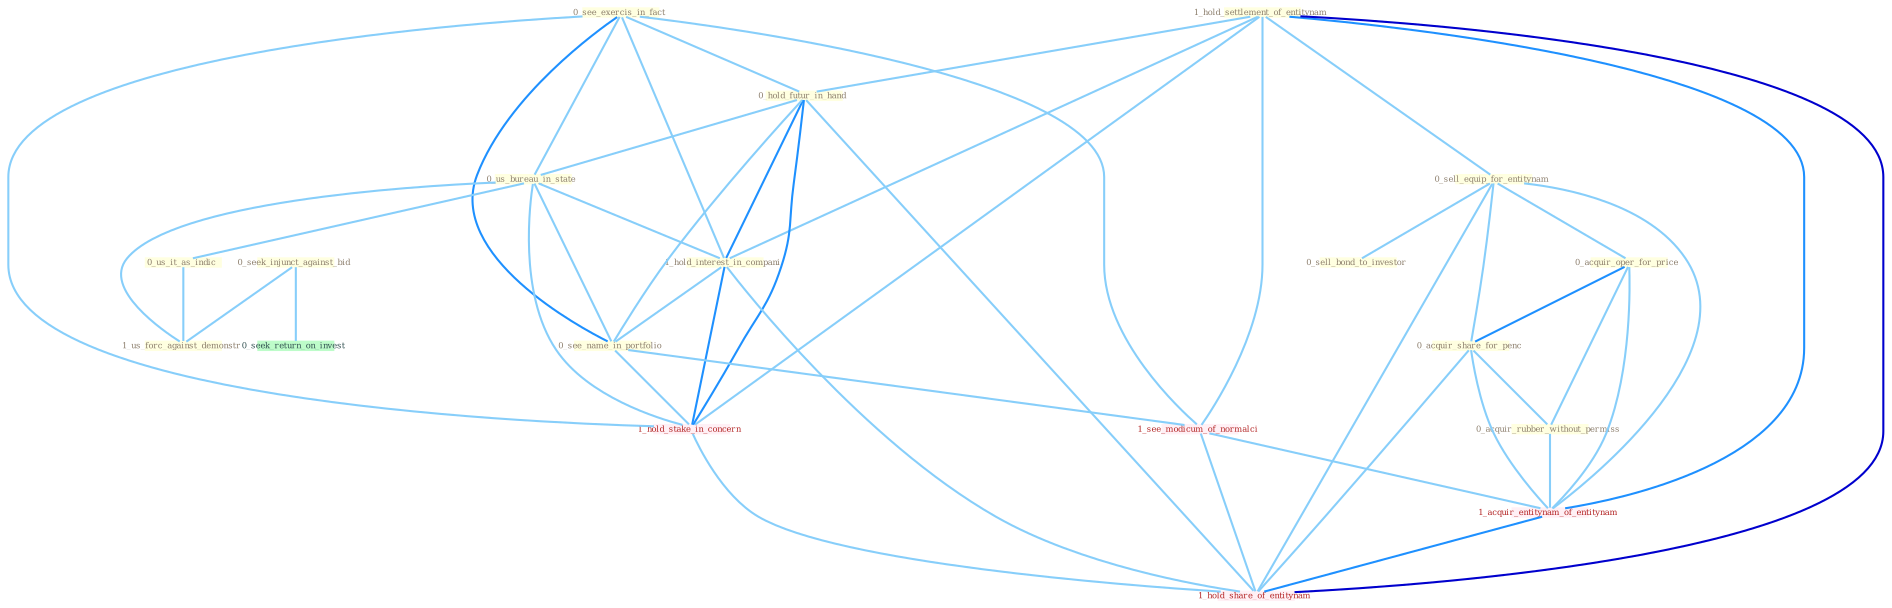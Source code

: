 Graph G{ 
    node
    [shape=polygon,style=filled,width=.5,height=.06,color="#BDFCC9",fixedsize=true,fontsize=4,
    fontcolor="#2f4f4f"];
    {node
    [color="#ffffe0", fontcolor="#8b7d6b"] "0_see_exercis_in_fact " "1_hold_settlement_of_entitynam " "0_sell_equip_for_entitynam " "0_acquir_oper_for_price " "0_hold_futur_in_hand " "0_us_bureau_in_state " "0_seek_injunct_against_bid " "0_sell_bond_to_investor " "0_acquir_share_for_penc " "1_hold_interest_in_compani " "0_see_name_in_portfolio " "0_us_it_as_indic " "1_us_forc_against_demonstr " "0_acquir_rubber_without_permiss "}
{node [color="#fff0f5", fontcolor="#b22222"] "1_hold_stake_in_concern " "1_see_modicum_of_normalci " "1_acquir_entitynam_of_entitynam " "1_hold_share_of_entitynam "}
edge [color="#B0E2FF"];

	"0_see_exercis_in_fact " -- "0_hold_futur_in_hand " [w="1", color="#87cefa" ];
	"0_see_exercis_in_fact " -- "0_us_bureau_in_state " [w="1", color="#87cefa" ];
	"0_see_exercis_in_fact " -- "1_hold_interest_in_compani " [w="1", color="#87cefa" ];
	"0_see_exercis_in_fact " -- "0_see_name_in_portfolio " [w="2", color="#1e90ff" , len=0.8];
	"0_see_exercis_in_fact " -- "1_hold_stake_in_concern " [w="1", color="#87cefa" ];
	"0_see_exercis_in_fact " -- "1_see_modicum_of_normalci " [w="1", color="#87cefa" ];
	"1_hold_settlement_of_entitynam " -- "0_sell_equip_for_entitynam " [w="1", color="#87cefa" ];
	"1_hold_settlement_of_entitynam " -- "0_hold_futur_in_hand " [w="1", color="#87cefa" ];
	"1_hold_settlement_of_entitynam " -- "1_hold_interest_in_compani " [w="1", color="#87cefa" ];
	"1_hold_settlement_of_entitynam " -- "1_hold_stake_in_concern " [w="1", color="#87cefa" ];
	"1_hold_settlement_of_entitynam " -- "1_see_modicum_of_normalci " [w="1", color="#87cefa" ];
	"1_hold_settlement_of_entitynam " -- "1_acquir_entitynam_of_entitynam " [w="2", color="#1e90ff" , len=0.8];
	"1_hold_settlement_of_entitynam " -- "1_hold_share_of_entitynam " [w="3", color="#0000cd" , len=0.6];
	"0_sell_equip_for_entitynam " -- "0_acquir_oper_for_price " [w="1", color="#87cefa" ];
	"0_sell_equip_for_entitynam " -- "0_sell_bond_to_investor " [w="1", color="#87cefa" ];
	"0_sell_equip_for_entitynam " -- "0_acquir_share_for_penc " [w="1", color="#87cefa" ];
	"0_sell_equip_for_entitynam " -- "1_acquir_entitynam_of_entitynam " [w="1", color="#87cefa" ];
	"0_sell_equip_for_entitynam " -- "1_hold_share_of_entitynam " [w="1", color="#87cefa" ];
	"0_acquir_oper_for_price " -- "0_acquir_share_for_penc " [w="2", color="#1e90ff" , len=0.8];
	"0_acquir_oper_for_price " -- "0_acquir_rubber_without_permiss " [w="1", color="#87cefa" ];
	"0_acquir_oper_for_price " -- "1_acquir_entitynam_of_entitynam " [w="1", color="#87cefa" ];
	"0_hold_futur_in_hand " -- "0_us_bureau_in_state " [w="1", color="#87cefa" ];
	"0_hold_futur_in_hand " -- "1_hold_interest_in_compani " [w="2", color="#1e90ff" , len=0.8];
	"0_hold_futur_in_hand " -- "0_see_name_in_portfolio " [w="1", color="#87cefa" ];
	"0_hold_futur_in_hand " -- "1_hold_stake_in_concern " [w="2", color="#1e90ff" , len=0.8];
	"0_hold_futur_in_hand " -- "1_hold_share_of_entitynam " [w="1", color="#87cefa" ];
	"0_us_bureau_in_state " -- "1_hold_interest_in_compani " [w="1", color="#87cefa" ];
	"0_us_bureau_in_state " -- "0_see_name_in_portfolio " [w="1", color="#87cefa" ];
	"0_us_bureau_in_state " -- "0_us_it_as_indic " [w="1", color="#87cefa" ];
	"0_us_bureau_in_state " -- "1_us_forc_against_demonstr " [w="1", color="#87cefa" ];
	"0_us_bureau_in_state " -- "1_hold_stake_in_concern " [w="1", color="#87cefa" ];
	"0_seek_injunct_against_bid " -- "1_us_forc_against_demonstr " [w="1", color="#87cefa" ];
	"0_seek_injunct_against_bid " -- "0_seek_return_on_invest " [w="1", color="#87cefa" ];
	"0_acquir_share_for_penc " -- "0_acquir_rubber_without_permiss " [w="1", color="#87cefa" ];
	"0_acquir_share_for_penc " -- "1_acquir_entitynam_of_entitynam " [w="1", color="#87cefa" ];
	"0_acquir_share_for_penc " -- "1_hold_share_of_entitynam " [w="1", color="#87cefa" ];
	"1_hold_interest_in_compani " -- "0_see_name_in_portfolio " [w="1", color="#87cefa" ];
	"1_hold_interest_in_compani " -- "1_hold_stake_in_concern " [w="2", color="#1e90ff" , len=0.8];
	"1_hold_interest_in_compani " -- "1_hold_share_of_entitynam " [w="1", color="#87cefa" ];
	"0_see_name_in_portfolio " -- "1_hold_stake_in_concern " [w="1", color="#87cefa" ];
	"0_see_name_in_portfolio " -- "1_see_modicum_of_normalci " [w="1", color="#87cefa" ];
	"0_us_it_as_indic " -- "1_us_forc_against_demonstr " [w="1", color="#87cefa" ];
	"0_acquir_rubber_without_permiss " -- "1_acquir_entitynam_of_entitynam " [w="1", color="#87cefa" ];
	"1_hold_stake_in_concern " -- "1_hold_share_of_entitynam " [w="1", color="#87cefa" ];
	"1_see_modicum_of_normalci " -- "1_acquir_entitynam_of_entitynam " [w="1", color="#87cefa" ];
	"1_see_modicum_of_normalci " -- "1_hold_share_of_entitynam " [w="1", color="#87cefa" ];
	"1_acquir_entitynam_of_entitynam " -- "1_hold_share_of_entitynam " [w="2", color="#1e90ff" , len=0.8];
}